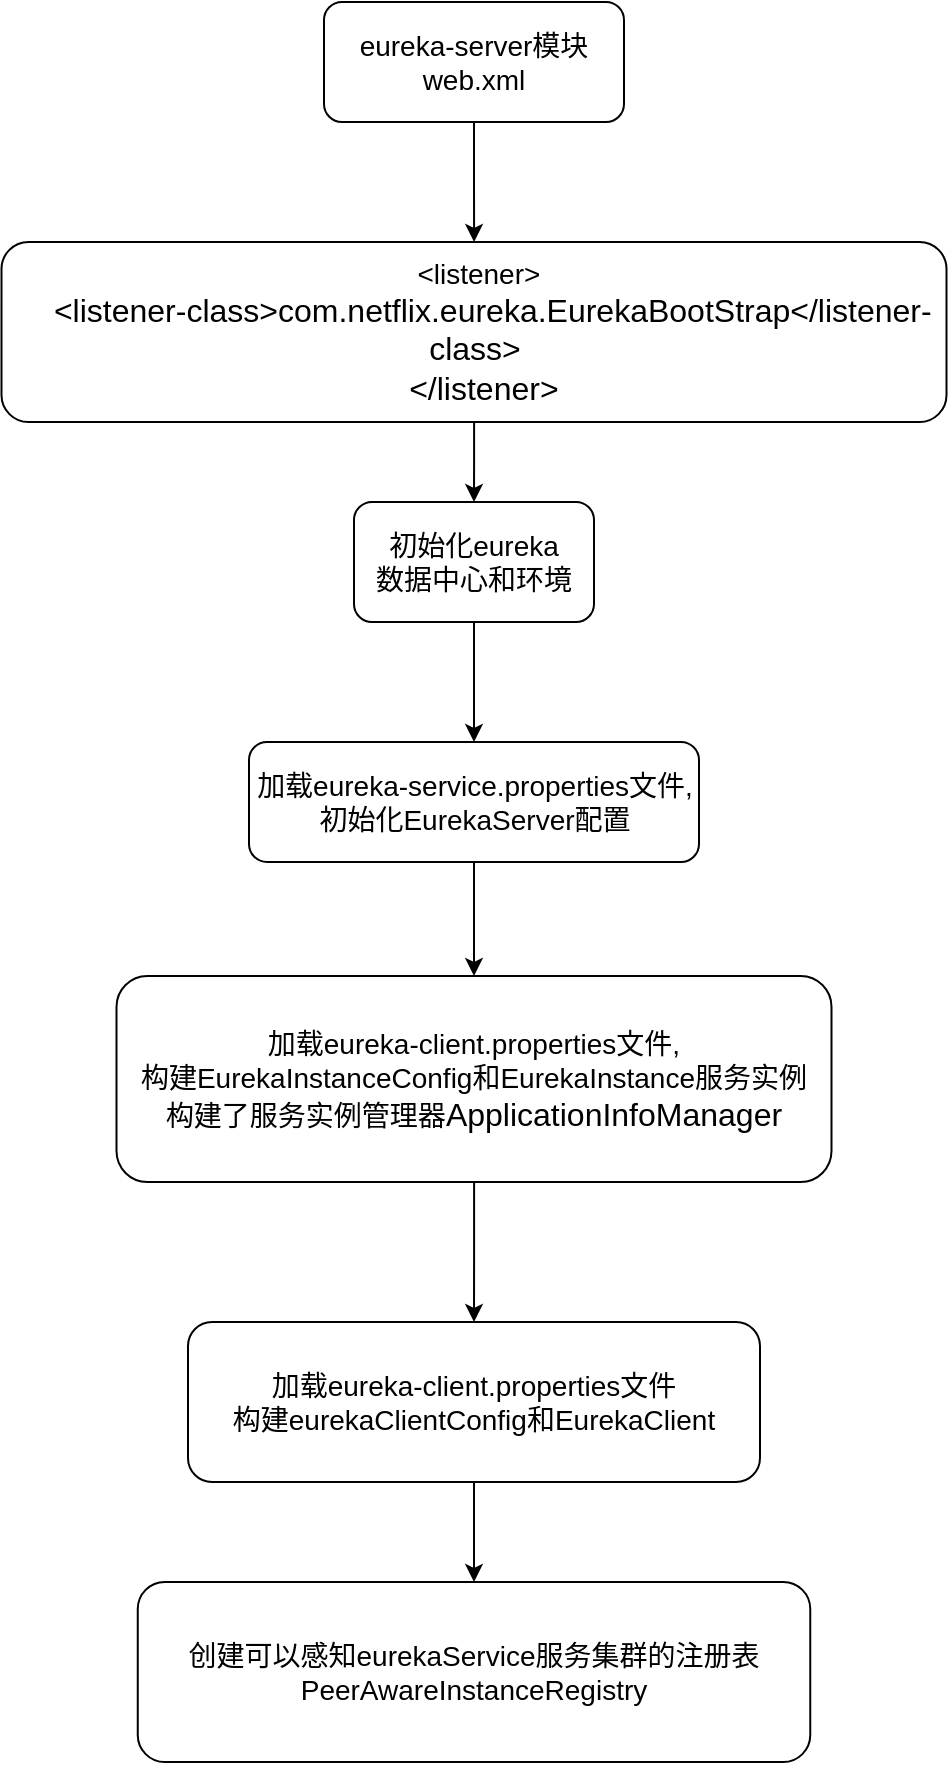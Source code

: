<mxfile version="14.2.9" type="github">
  <diagram id="sQ6djOb2pGjh4PNV8spg" name="Page-1">
    <mxGraphModel dx="1067" dy="486" grid="1" gridSize="10" guides="1" tooltips="1" connect="1" arrows="1" fold="1" page="1" pageScale="1" pageWidth="827" pageHeight="1169" math="0" shadow="0">
      <root>
        <mxCell id="0" />
        <mxCell id="1" parent="0" />
        <mxCell id="tDibTG8U5VY8NC5ciB29-3" style="edgeStyle=orthogonalEdgeStyle;rounded=0;orthogonalLoop=1;jettySize=auto;html=1;" edge="1" parent="1" source="tDibTG8U5VY8NC5ciB29-1" target="tDibTG8U5VY8NC5ciB29-2">
          <mxGeometry relative="1" as="geometry" />
        </mxCell>
        <mxCell id="tDibTG8U5VY8NC5ciB29-1" value="&lt;font style=&quot;font-size: 14px&quot;&gt;eureka-server模块&lt;br&gt;web.xml&lt;/font&gt;" style="rounded=1;whiteSpace=wrap;html=1;" vertex="1" parent="1">
          <mxGeometry x="280" y="30" width="150" height="60" as="geometry" />
        </mxCell>
        <mxCell id="tDibTG8U5VY8NC5ciB29-6" style="edgeStyle=orthogonalEdgeStyle;rounded=0;orthogonalLoop=1;jettySize=auto;html=1;entryX=0.5;entryY=0;entryDx=0;entryDy=0;" edge="1" parent="1" source="tDibTG8U5VY8NC5ciB29-2" target="tDibTG8U5VY8NC5ciB29-4">
          <mxGeometry relative="1" as="geometry" />
        </mxCell>
        <mxCell id="tDibTG8U5VY8NC5ciB29-2" value="&lt;div&gt;&lt;font style=&quot;font-size: 14px&quot;&gt;&amp;nbsp;&amp;lt;listener&amp;gt;&lt;/font&gt;&lt;/div&gt;&lt;div&gt;&lt;font size=&quot;3&quot;&gt;&amp;nbsp; &amp;nbsp; &amp;lt;listener-class&amp;gt;com.netflix.eureka.EurekaBootStrap&amp;lt;/listener-class&amp;gt;&lt;/font&gt;&lt;/div&gt;&lt;div&gt;&lt;font size=&quot;3&quot;&gt;&amp;nbsp; &amp;lt;/listener&amp;gt;&lt;/font&gt;&lt;/div&gt;" style="rounded=1;whiteSpace=wrap;html=1;" vertex="1" parent="1">
          <mxGeometry x="118.75" y="150" width="472.5" height="90" as="geometry" />
        </mxCell>
        <mxCell id="tDibTG8U5VY8NC5ciB29-8" style="edgeStyle=orthogonalEdgeStyle;rounded=0;orthogonalLoop=1;jettySize=auto;html=1;entryX=0.5;entryY=0;entryDx=0;entryDy=0;" edge="1" parent="1" source="tDibTG8U5VY8NC5ciB29-4" target="tDibTG8U5VY8NC5ciB29-7">
          <mxGeometry relative="1" as="geometry" />
        </mxCell>
        <mxCell id="tDibTG8U5VY8NC5ciB29-4" value="&lt;font style=&quot;font-size: 14px&quot;&gt;初始化eureka&lt;br&gt;数据中心和环境&lt;/font&gt;" style="rounded=1;whiteSpace=wrap;html=1;" vertex="1" parent="1">
          <mxGeometry x="295" y="280" width="120" height="60" as="geometry" />
        </mxCell>
        <mxCell id="tDibTG8U5VY8NC5ciB29-10" style="edgeStyle=orthogonalEdgeStyle;rounded=0;orthogonalLoop=1;jettySize=auto;html=1;entryX=0.5;entryY=0;entryDx=0;entryDy=0;" edge="1" parent="1" source="tDibTG8U5VY8NC5ciB29-7" target="tDibTG8U5VY8NC5ciB29-9">
          <mxGeometry relative="1" as="geometry" />
        </mxCell>
        <mxCell id="tDibTG8U5VY8NC5ciB29-7" value="&lt;font style=&quot;font-size: 14px&quot;&gt;加载eureka-service.properties文件,初始化EurekaServer配置&lt;/font&gt;" style="rounded=1;whiteSpace=wrap;html=1;" vertex="1" parent="1">
          <mxGeometry x="242.5" y="400" width="225" height="60" as="geometry" />
        </mxCell>
        <mxCell id="tDibTG8U5VY8NC5ciB29-12" style="edgeStyle=orthogonalEdgeStyle;rounded=0;orthogonalLoop=1;jettySize=auto;html=1;" edge="1" parent="1" source="tDibTG8U5VY8NC5ciB29-9" target="tDibTG8U5VY8NC5ciB29-11">
          <mxGeometry relative="1" as="geometry" />
        </mxCell>
        <mxCell id="tDibTG8U5VY8NC5ciB29-9" value="&lt;font style=&quot;font-size: 14px&quot;&gt;加载eureka-client.properties文件,&lt;br&gt;构建EurekaInstanceConfig和EurekaInstance服务实例&lt;br&gt;构建了服务实例管理器&lt;/font&gt;&lt;span style=&quot;background-color: rgb(255 , 255 , 255) ; font-size: 12pt&quot;&gt;ApplicationInfoManager&lt;/span&gt;" style="rounded=1;whiteSpace=wrap;html=1;" vertex="1" parent="1">
          <mxGeometry x="176.25" y="517" width="357.5" height="103" as="geometry" />
        </mxCell>
        <mxCell id="tDibTG8U5VY8NC5ciB29-14" style="edgeStyle=orthogonalEdgeStyle;rounded=0;orthogonalLoop=1;jettySize=auto;html=1;entryX=0.5;entryY=0;entryDx=0;entryDy=0;" edge="1" parent="1" source="tDibTG8U5VY8NC5ciB29-11" target="tDibTG8U5VY8NC5ciB29-13">
          <mxGeometry relative="1" as="geometry" />
        </mxCell>
        <mxCell id="tDibTG8U5VY8NC5ciB29-11" value="&lt;font style=&quot;font-size: 14px&quot;&gt;加载eureka-client.properties文件&lt;br&gt;构建eurekaClientConfig和EurekaClient&lt;/font&gt;" style="rounded=1;whiteSpace=wrap;html=1;" vertex="1" parent="1">
          <mxGeometry x="212" y="690" width="286" height="80" as="geometry" />
        </mxCell>
        <mxCell id="tDibTG8U5VY8NC5ciB29-13" value="&lt;font&gt;&lt;span style=&quot;font-size: 14px&quot;&gt;创建可以感知eurekaService服务集群的注册表&lt;/span&gt;&lt;br&gt;&lt;span style=&quot;font-size: 14px&quot;&gt;PeerAwareInstanceRegistry&lt;/span&gt;&lt;br&gt;&lt;/font&gt;" style="rounded=1;whiteSpace=wrap;html=1;" vertex="1" parent="1">
          <mxGeometry x="186.88" y="820" width="336.25" height="90" as="geometry" />
        </mxCell>
      </root>
    </mxGraphModel>
  </diagram>
</mxfile>
